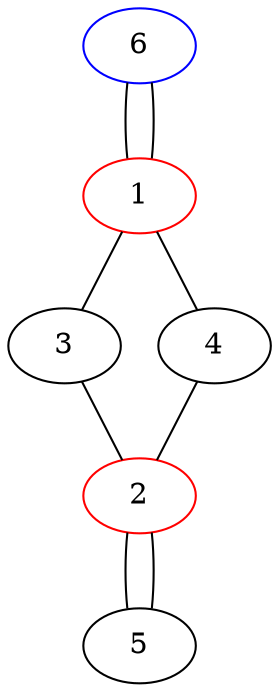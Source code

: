 graph {
  6 -- 1 -- 6;
  1 -- 3 -- 2;
  1 -- 4 -- 2;
  2 -- 5 -- 2;
  1 [color="red"];
  2 [color="red"];
  6 [color="blue"];

}
